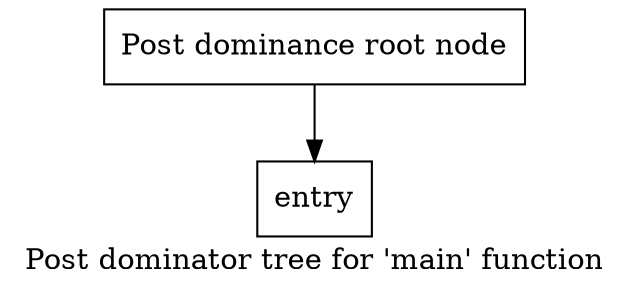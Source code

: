 digraph "Post dominator tree for 'main' function" {
	label="Post dominator tree for 'main' function";

	Node0x55c40832fac0 [shape=record,label="{Post dominance root node}"];
	Node0x55c40832fac0 -> Node0x55c40832e8b0;
	Node0x55c40832e8b0 [shape=record,label="{entry}"];
}
